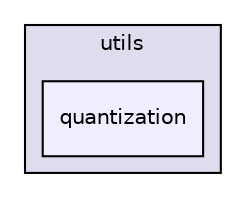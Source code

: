 digraph "arm_compute/core/utils/quantization" {
  compound=true
  node [ fontsize="10", fontname="Helvetica"];
  edge [ labelfontsize="10", labelfontname="Helvetica"];
  subgraph clusterdir_7b0825b7536eda12b63e5d87347b1c7d {
    graph [ bgcolor="#ddddee", pencolor="black", label="utils" fontname="Helvetica", fontsize="10", URL="dir_7b0825b7536eda12b63e5d87347b1c7d.xhtml"]
  dir_4dbf711d3d3ef9d1292a532e836709c1 [shape=box, label="quantization", style="filled", fillcolor="#eeeeff", pencolor="black", URL="dir_4dbf711d3d3ef9d1292a532e836709c1.xhtml"];
  }
}
